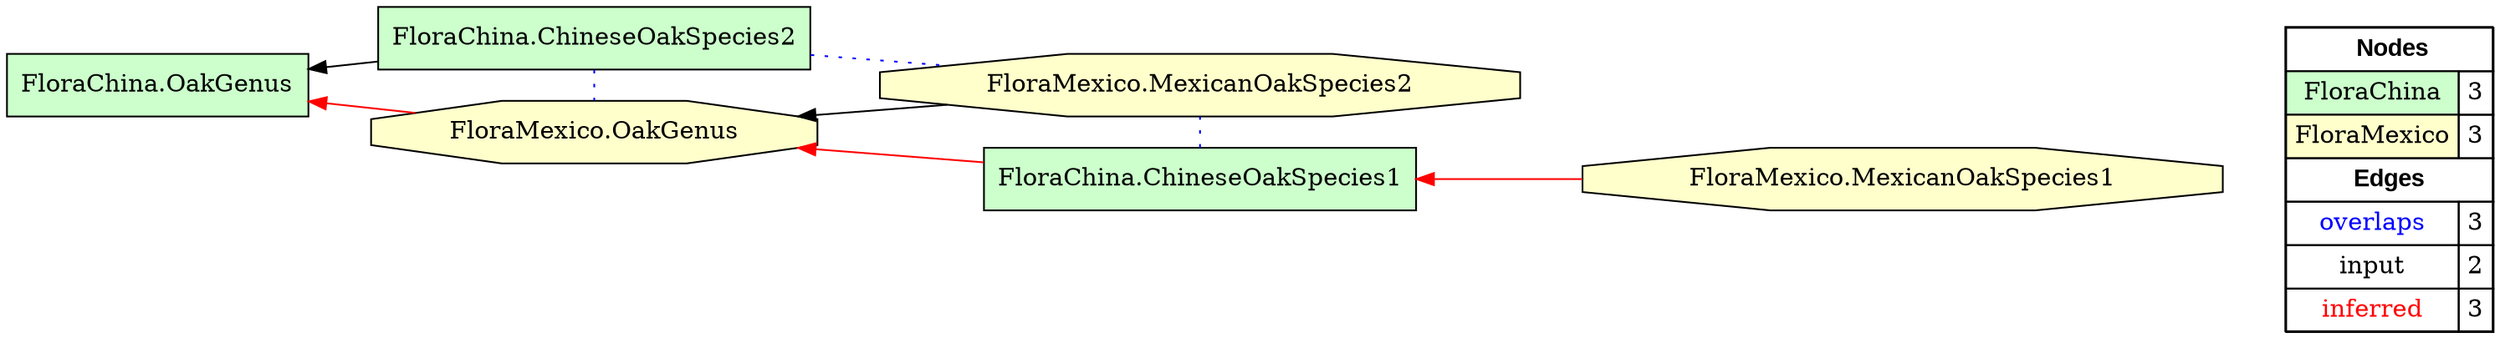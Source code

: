 digraph{
rankdir=RL
node[shape=box style=filled fillcolor="#CCFFCC"] 
"FloraChina.OakGenus"
"FloraChina.ChineseOakSpecies2"
"FloraChina.ChineseOakSpecies1"
node[shape=octagon style=filled fillcolor="#FFFFCC"] 
"FloraMexico.OakGenus"
"FloraMexico.MexicanOakSpecies2"
"FloraMexico.MexicanOakSpecies1"
edge[arrowhead=none style=dotted color="#0000FF" constraint=false penwidth=1]
"FloraChina.ChineseOakSpecies2" -> "FloraMexico.MexicanOakSpecies2"
"FloraChina.ChineseOakSpecies2" -> "FloraMexico.OakGenus"
"FloraChina.ChineseOakSpecies1" -> "FloraMexico.MexicanOakSpecies2"
edge[arrowhead=normal style=solid color="#000000" constraint=true penwidth=1]
"FloraMexico.MexicanOakSpecies2" -> "FloraMexico.OakGenus"
"FloraChina.ChineseOakSpecies2" -> "FloraChina.OakGenus"
edge[arrowhead=normal style=solid color="#FF0000" constraint=true penwidth=1]
"FloraChina.ChineseOakSpecies1" -> "FloraMexico.OakGenus"
"FloraMexico.OakGenus" -> "FloraChina.OakGenus"
"FloraMexico.MexicanOakSpecies1" -> "FloraChina.ChineseOakSpecies1"
edge[arrowhead=normal style=dotted color="#000000" constraint=true penwidth=1]
node[shape=box] 
{rank=source Legend [fillcolor= white margin=0 label=< 
 <TABLE BORDER="0" CELLBORDER="1" CELLSPACING="0" CELLPADDING="4"> 
<TR> <TD COLSPAN="2"><font face="Arial Black"> Nodes</font></TD> </TR> 
<TR> 
 <TD bgcolor="#CCFFCC">FloraChina</TD> 
 <TD>3</TD> 
 </TR> 
<TR> 
 <TD bgcolor="#FFFFCC">FloraMexico</TD> 
 <TD>3</TD> 
 </TR> 
<TR> <TD COLSPAN="2"><font face = "Arial Black"> Edges </font></TD> </TR> 
<TR> 
 <TD><font color ="#0000FF">overlaps</font></TD> 
 <TD>3</TD> 
 </TR> 
<TR> 
 <TD><font color ="#000000">input</font></TD> 
 <TD>2</TD> 
 </TR> 
<TR> 
 <TD><font color ="#FF0000">inferred</font></TD> 
 <TD>3</TD> 
 </TR> 
</TABLE> 
 >] } 
}